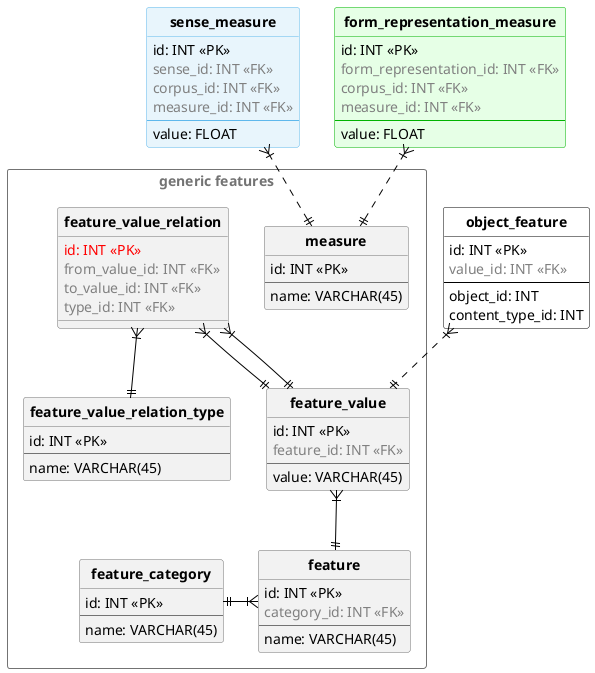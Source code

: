@startuml ER

skinparam class {
  backgroundColor white
  backgroundColor<<sense>> #e8f5fc
  backgroundColor<<sense_frame>> #f9ecf9
  backgroundColor<<lexical_unit>> #f9ffe6
  backgroundColor<<syntactic_structure>> #f9f2ec
  backgroundColor<<morphological>> #e6ffe6
  backgroundColor<<example>> #ffffe6
  backgroundColor<<feature>> #f2f2f2
  backgroundColor<<multilingual>> #ffe6e6
  backgroundColor<<connections>> #fff0e6
  borderColor black
  borderColor<<sense>> #5FB8EC
  borderColor<<sense_frame>> #d477d4
  borderColor<<lexical_unit>> #9ccc00
  borderColor<<syntactic_structure>> #996633
  borderColor<<morphological>> #00b300
  borderColor<<example>> #cccc00
  borderColor<<feature>> #737373
  borderColor<<multilingual>> #b30000
  borderColor<<connections>> #e65c00
  arrowColor black
}

skinparam rectangle {
  backgroundColor white
  borderColor<<sense>> #5FB8EC
  borderColor<<sense_frame>> #d477d4
  borderColor<<lexical_unit>> #9ccc00
  borderColor<<syntactic_structure>> #996633
  borderColor<<morphological>> #00b300
  borderColor<<example>> #cccc00
  borderColor<<feature>> #737373
  borderColor<<multilingual>> #b30000
  borderColor<<connections>> #e65c00
}

skinparam backgroundcolor transparent
'left to right direction
hide circle
hide stereotype
'hide members

rectangle "<color:#737373>generic features" <<feature>> {

  entity "<U+0020>**measure** " as measure <<feature>> {
    id: INT <<PK>>
    --
    name: VARCHAR(45)
  }

  entity "<U+0020>**feature_category** " as feature_category <<feature>> {
    id: INT <<PK>>
    --
    name: VARCHAR(45)
  }

  entity "<U+0020>**feature** " as feature <<feature>> {
    id: INT <<PK>>
    <color:#gray>category_id: INT <<FK>>
    --
    name: VARCHAR(45)
  }

  entity "<U+0020>**feature_value** " as feature_value <<feature>> {
    id: INT <<PK>>
    <color:#gray>feature_id: INT <<FK>>
    --
    value: VARCHAR(45)
  }

  entity "<U+0020>**feature_value_relation_type** " as feature_value_relation_type <<feature>> {
    id: INT <<PK>>
    --
    name: VARCHAR(45)
  }

  entity "<U+0020>**feature_value_relation** " as feature_value_relation <<feature>> {
    <color:red>id: INT <<PK>>
    <color:#gray>from_value_id: INT <<FK>>
    <color:#gray>to_value_id: INT <<FK>>
    <color:#gray>type_id: INT <<FK>>
  }

  feature }|-left-|| feature_category

  feature_value }|--|| feature

  feature_value_relation }|--|| feature_value_relation_type
  feature_value_relation }|--|| feature_value
  feature_value_relation }|--|| feature_value

}

entity "<U+0020>**object_feature** " as object_feature {
  id: INT <<PK>>
  <color:#gray>value_id: INT <<FK>>
  --
  object_id: INT
  content_type_id: INT
}

entity "<U+0020>**sense_measure** " as sense_measure <<sense>> {
  id: INT <<PK>>
  <color:#gray>sense_id: INT <<FK>>
  <color:#gray>corpus_id: INT <<FK>>
  <color:#gray>measure_id: INT <<FK>>
  --
  value: FLOAT
}

entity "<U+0020>**form_representation_measure** " as form_representation_measure <<morphological>> {
  id: INT <<PK>>
  <color:#gray>form_representation_id: INT <<FK>>
  <color:#gray>corpus_id: INT <<FK>>
  <color:#gray>measure_id: INT <<FK>>
  --
  value: FLOAT
}

object_feature }|..|| feature_value

sense_measure }|..|| measure

form_representation_measure }|..|| measure

@enduml